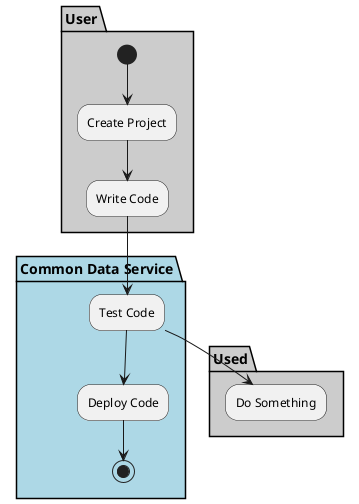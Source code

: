 @startuml

partition "Common Data Service" {

}

partition User #cccccc {
  (*) --> "Create Project"
  --> "Write Code"
}

partition "Common Data Service" #lightblue {
  "Write Code" --> "Test Code"
  "Test Code" --> "Deploy Code"
  "Deploy Code" --> (*)
}

partition Used #cccccc {
  "Test Code" --> "Do Something"
}

@enduml
